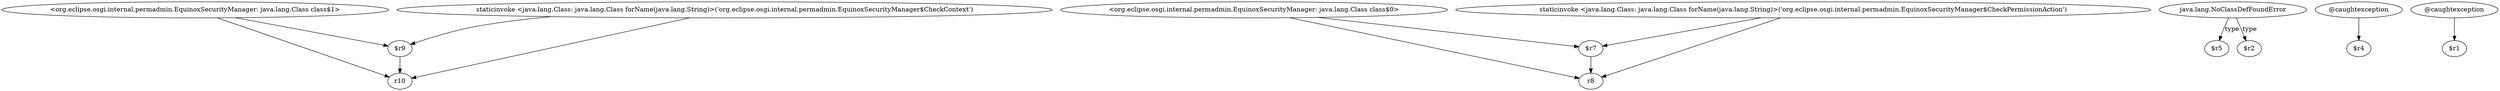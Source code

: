 digraph g {
0[label="<org.eclipse.osgi.internal.permadmin.EquinoxSecurityManager: java.lang.Class class$1>"]
1[label="$r9"]
0->1[label=""]
2[label="<org.eclipse.osgi.internal.permadmin.EquinoxSecurityManager: java.lang.Class class$0>"]
3[label="$r7"]
2->3[label=""]
4[label="java.lang.NoClassDefFoundError"]
5[label="$r5"]
4->5[label="type"]
6[label="r8"]
3->6[label=""]
7[label="r10"]
0->7[label=""]
8[label="$r2"]
4->8[label="type"]
9[label="staticinvoke <java.lang.Class: java.lang.Class forName(java.lang.String)>('org.eclipse.osgi.internal.permadmin.EquinoxSecurityManager$CheckContext')"]
9->1[label=""]
2->6[label=""]
1->7[label=""]
10[label="staticinvoke <java.lang.Class: java.lang.Class forName(java.lang.String)>('org.eclipse.osgi.internal.permadmin.EquinoxSecurityManager$CheckPermissionAction')"]
10->6[label=""]
9->7[label=""]
10->3[label=""]
11[label="@caughtexception"]
12[label="$r4"]
11->12[label=""]
13[label="@caughtexception"]
14[label="$r1"]
13->14[label=""]
}